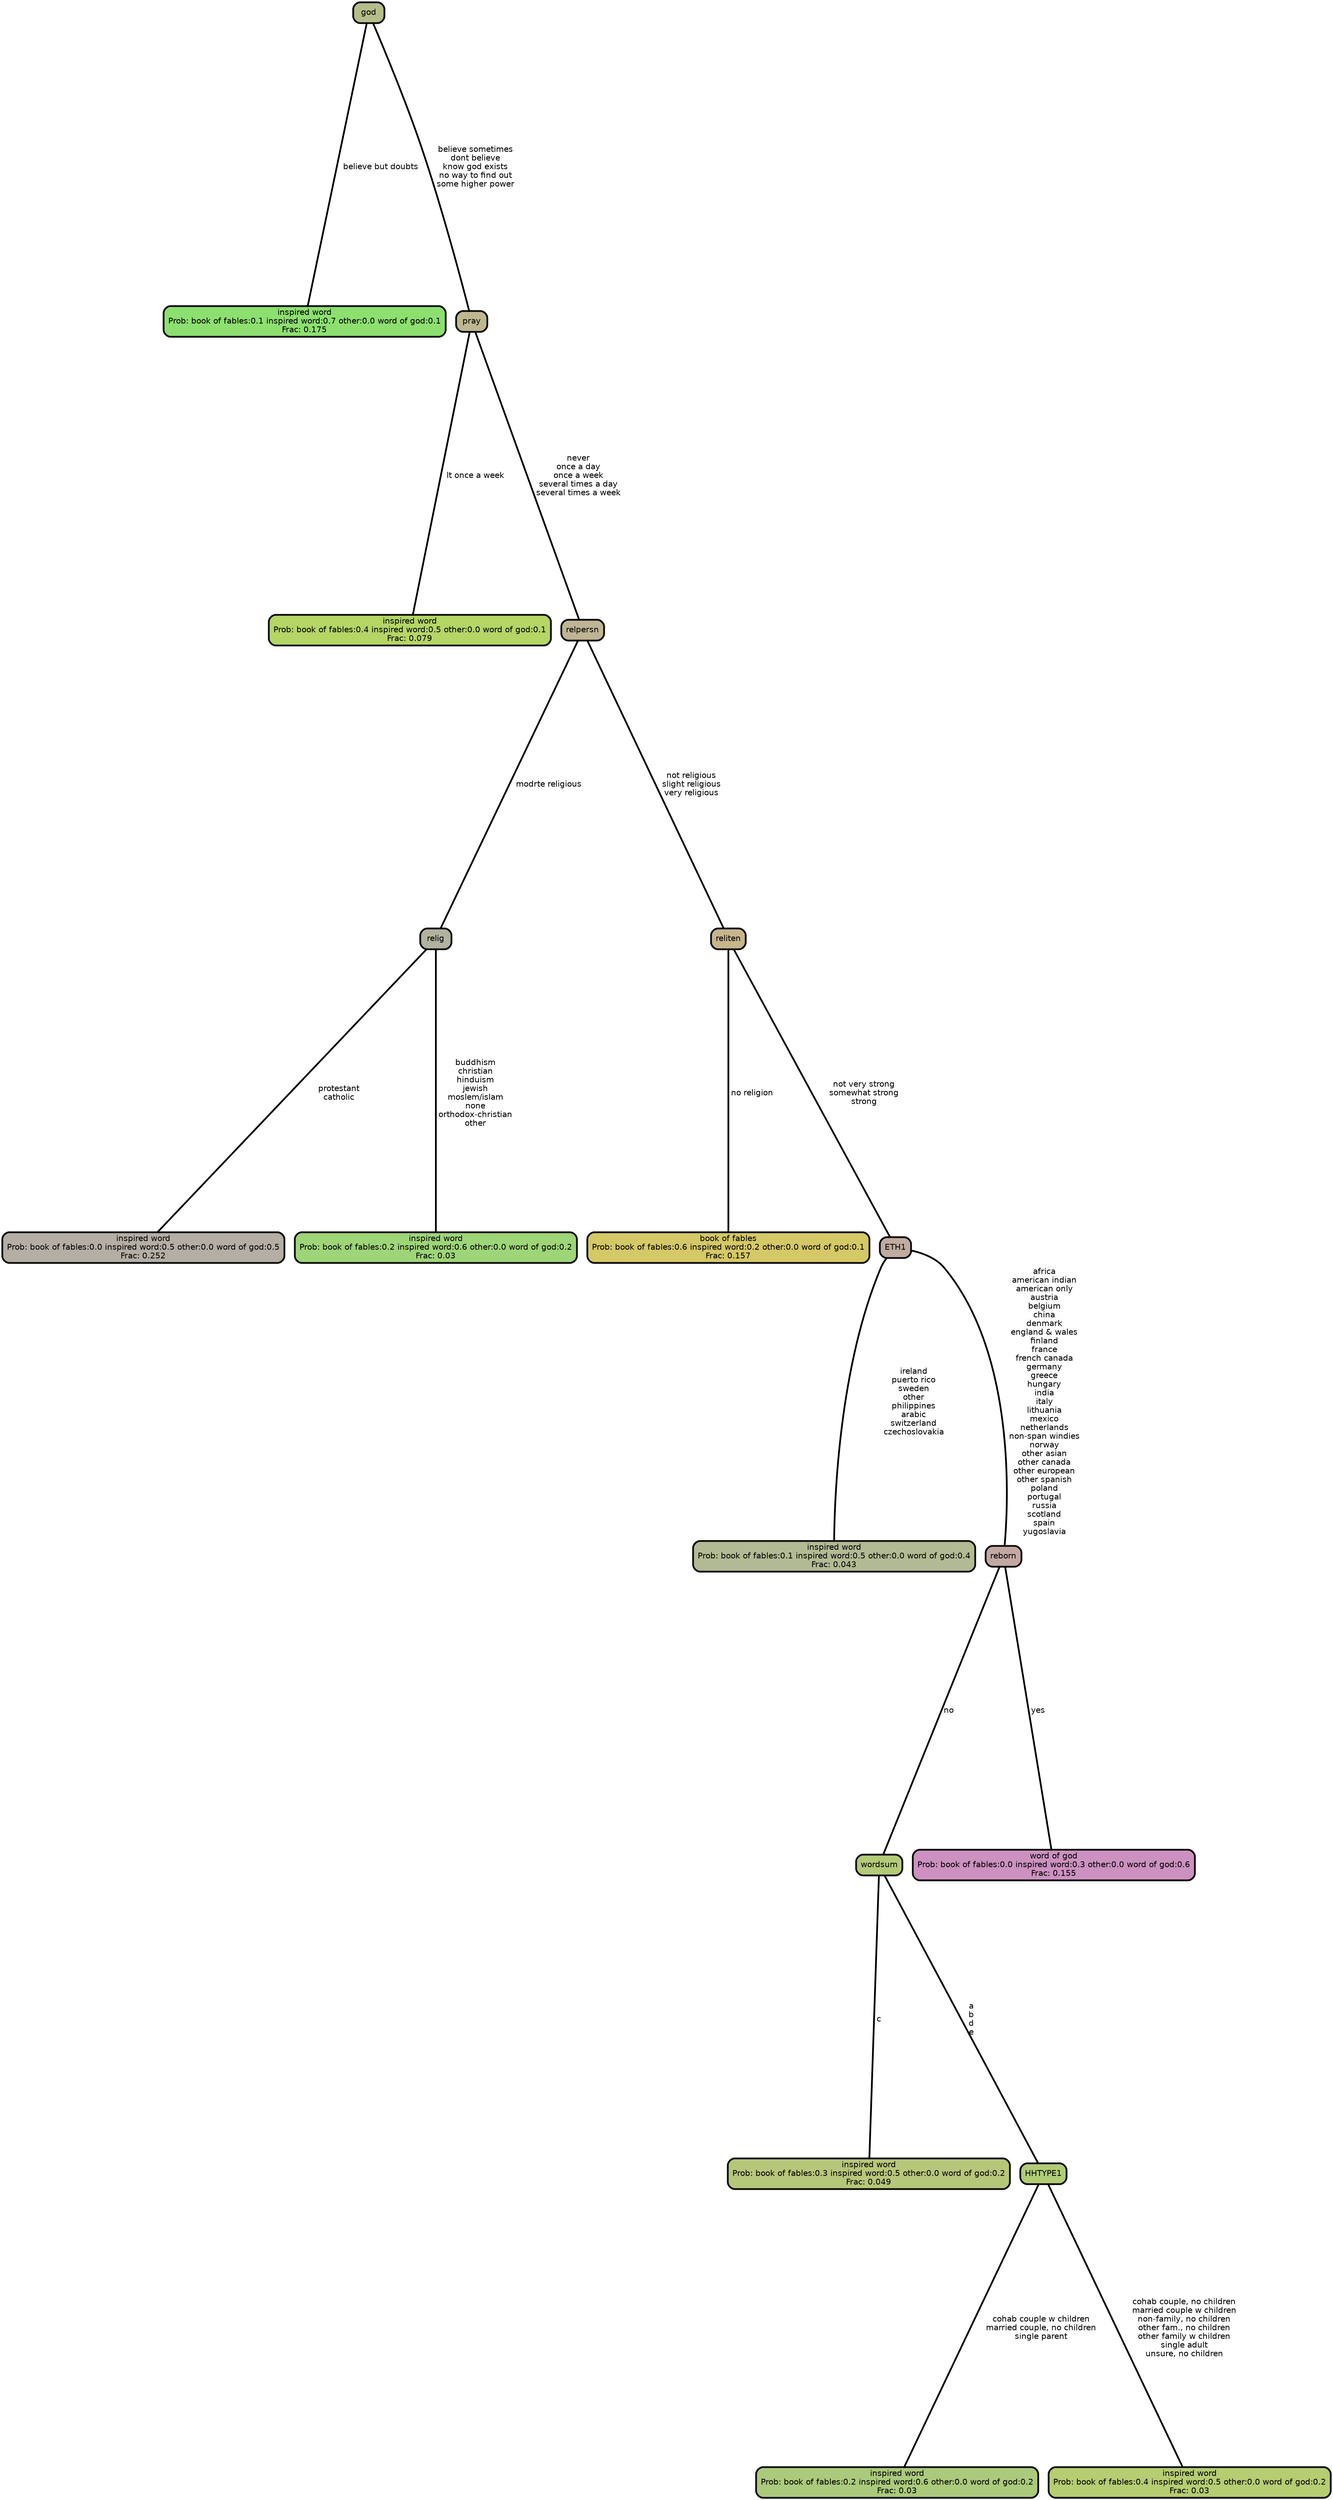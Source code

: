 graph Tree {
node [shape=box, style="filled, rounded",color="black",penwidth="3",fontcolor="black",                 fontname=helvetica] ;
graph [ranksep="0 equally", splines=straight,                 bgcolor=transparent, dpi=200] ;
edge [fontname=helvetica, color=black] ;
0 [label="inspired word
Prob: book of fables:0.1 inspired word:0.7 other:0.0 word of god:0.1
Frac: 0.175", fillcolor="#8de070"] ;
1 [label="god", fillcolor="#b5be8a"] ;
2 [label="inspired word
Prob: book of fables:0.4 inspired word:0.5 other:0.0 word of god:0.1
Frac: 0.079", fillcolor="#b4d665"] ;
3 [label="pray", fillcolor="#beb78f"] ;
4 [label="inspired word
Prob: book of fables:0.0 inspired word:0.5 other:0.0 word of god:0.5
Frac: 0.252", fillcolor="#b4aea4"] ;
5 [label="relig", fillcolor="#b2b29f"] ;
6 [label="inspired word
Prob: book of fables:0.2 inspired word:0.6 other:0.0 word of god:0.2
Frac: 0.03", fillcolor="#9ed578"] ;
7 [label="relpersn", fillcolor="#bfb494"] ;
8 [label="book of fables
Prob: book of fables:0.6 inspired word:0.2 other:0.0 word of god:0.1
Frac: 0.157", fillcolor="#d5c866"] ;
9 [label="reliten", fillcolor="#c7b58d"] ;
10 [label="inspired word
Prob: book of fables:0.1 inspired word:0.5 other:0.0 word of god:0.4
Frac: 0.043", fillcolor="#b2ba93"] ;
11 [label="ETH1", fillcolor="#c0aba0"] ;
12 [label="inspired word
Prob: book of fables:0.3 inspired word:0.5 other:0.0 word of god:0.2
Frac: 0.049", fillcolor="#b6c77a"] ;
13 [label="wordsum", fillcolor="#b3ca78"] ;
14 [label="inspired word
Prob: book of fables:0.2 inspired word:0.6 other:0.0 word of god:0.2
Frac: 0.03", fillcolor="#abca7c"] ;
15 [label="HHTYPE1", fillcolor="#b1cc77"] ;
16 [label="inspired word
Prob: book of fables:0.4 inspired word:0.5 other:0.0 word of god:0.2
Frac: 0.03", fillcolor="#b6cd72"] ;
17 [label="reborn", fillcolor="#c2a8a3"] ;
18 [label="word of god
Prob: book of fables:0.0 inspired word:0.3 other:0.0 word of god:0.6
Frac: 0.155", fillcolor="#cc91c0"] ;
1 -- 0 [label=" believe but doubts",penwidth=3] ;
1 -- 3 [label=" believe sometimes\n dont believe\n know god exists\n no way to find out\n some higher power",penwidth=3] ;
3 -- 2 [label=" lt once a week",penwidth=3] ;
3 -- 7 [label=" never\n once a day\n once a week\n several times a day\n several times a week",penwidth=3] ;
5 -- 4 [label=" protestant\n catholic",penwidth=3] ;
5 -- 6 [label=" buddhism\n christian\n hinduism\n jewish\n moslem/islam\n none\n orthodox-christian\n other",penwidth=3] ;
7 -- 5 [label=" modrte religious",penwidth=3] ;
7 -- 9 [label=" not religious\n slight religious\n very religious",penwidth=3] ;
9 -- 8 [label=" no religion",penwidth=3] ;
9 -- 11 [label=" not very strong\n somewhat strong\n strong",penwidth=3] ;
11 -- 10 [label=" ireland\n puerto rico\n sweden\n other\n philippines\n arabic\n switzerland\n czechoslovakia",penwidth=3] ;
11 -- 17 [label=" africa\n american indian\n american only\n austria\n belgium\n china\n denmark\n england & wales\n finland\n france\n french canada\n germany\n greece\n hungary\n india\n italy\n lithuania\n mexico\n netherlands\n non-span windies\n norway\n other asian\n other canada\n other european\n other spanish\n poland\n portugal\n russia\n scotland\n spain\n yugoslavia",penwidth=3] ;
13 -- 12 [label=" c",penwidth=3] ;
13 -- 15 [label=" a\n b\n d\n e",penwidth=3] ;
15 -- 14 [label=" cohab couple w children\n married couple, no children\n single parent",penwidth=3] ;
15 -- 16 [label=" cohab couple, no children\n married couple w children\n non-family, no children\n other fam., no children\n other family w children\n single adult\n unsure, no children",penwidth=3] ;
17 -- 13 [label=" no",penwidth=3] ;
17 -- 18 [label=" yes",penwidth=3] ;
{rank = same;}}